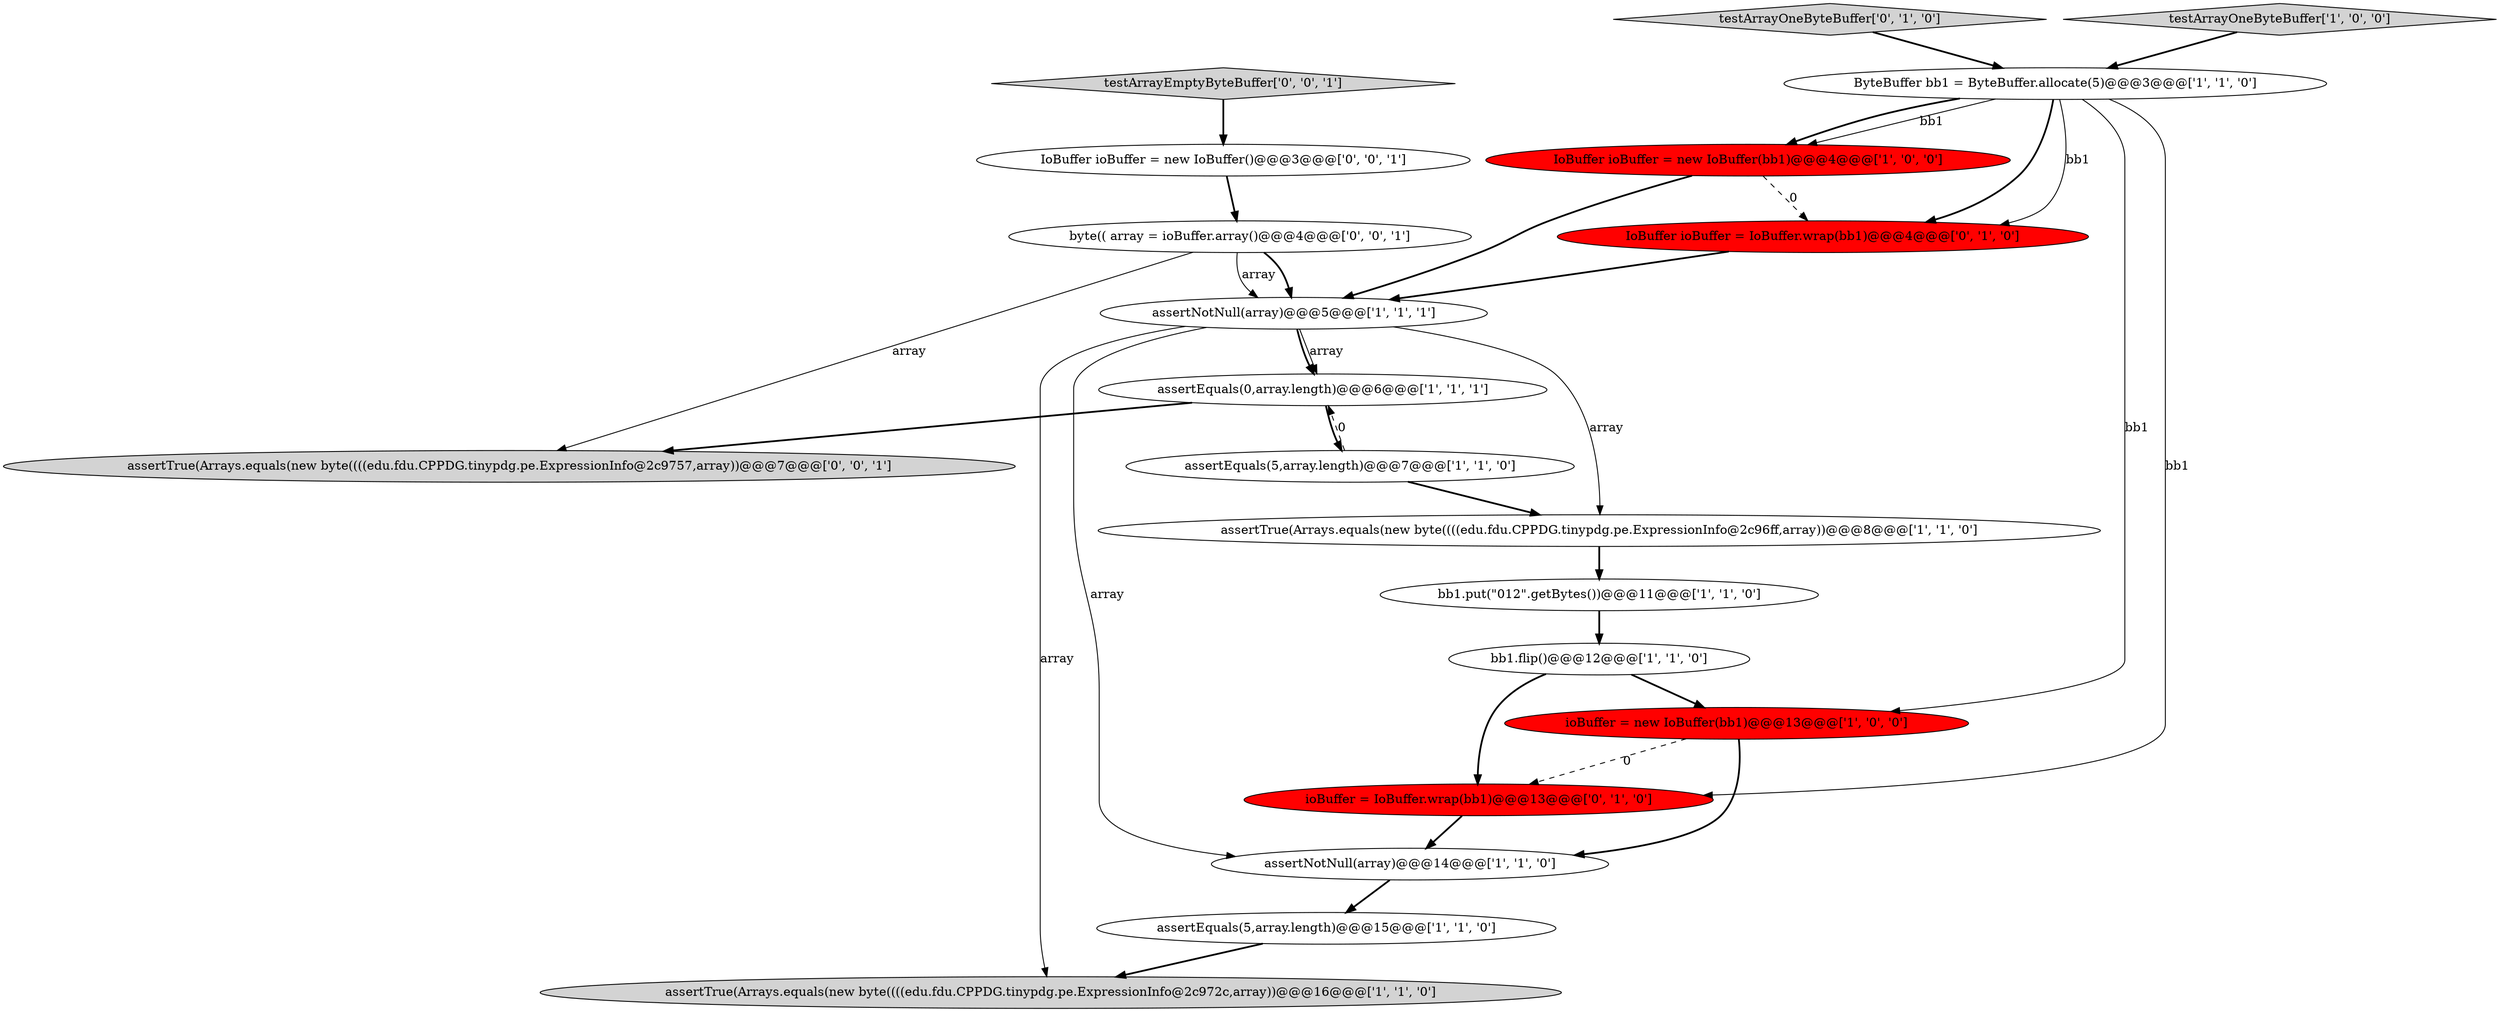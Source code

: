 digraph {
14 [style = filled, label = "IoBuffer ioBuffer = IoBuffer.wrap(bb1)@@@4@@@['0', '1', '0']", fillcolor = red, shape = ellipse image = "AAA1AAABBB2BBB"];
3 [style = filled, label = "assertEquals(0,array.length)@@@6@@@['1', '1', '1']", fillcolor = white, shape = ellipse image = "AAA0AAABBB1BBB"];
7 [style = filled, label = "assertTrue(Arrays.equals(new byte((((edu.fdu.CPPDG.tinypdg.pe.ExpressionInfo@2c96ff,array))@@@8@@@['1', '1', '0']", fillcolor = white, shape = ellipse image = "AAA0AAABBB1BBB"];
10 [style = filled, label = "IoBuffer ioBuffer = new IoBuffer(bb1)@@@4@@@['1', '0', '0']", fillcolor = red, shape = ellipse image = "AAA1AAABBB1BBB"];
19 [style = filled, label = "testArrayEmptyByteBuffer['0', '0', '1']", fillcolor = lightgray, shape = diamond image = "AAA0AAABBB3BBB"];
12 [style = filled, label = "assertNotNull(array)@@@14@@@['1', '1', '0']", fillcolor = white, shape = ellipse image = "AAA0AAABBB1BBB"];
9 [style = filled, label = "bb1.flip()@@@12@@@['1', '1', '0']", fillcolor = white, shape = ellipse image = "AAA0AAABBB1BBB"];
11 [style = filled, label = "assertEquals(5,array.length)@@@7@@@['1', '1', '0']", fillcolor = white, shape = ellipse image = "AAA0AAABBB1BBB"];
15 [style = filled, label = "testArrayOneByteBuffer['0', '1', '0']", fillcolor = lightgray, shape = diamond image = "AAA0AAABBB2BBB"];
18 [style = filled, label = "byte(( array = ioBuffer.array()@@@4@@@['0', '0', '1']", fillcolor = white, shape = ellipse image = "AAA0AAABBB3BBB"];
1 [style = filled, label = "ByteBuffer bb1 = ByteBuffer.allocate(5)@@@3@@@['1', '1', '0']", fillcolor = white, shape = ellipse image = "AAA0AAABBB1BBB"];
8 [style = filled, label = "testArrayOneByteBuffer['1', '0', '0']", fillcolor = lightgray, shape = diamond image = "AAA0AAABBB1BBB"];
16 [style = filled, label = "IoBuffer ioBuffer = new IoBuffer()@@@3@@@['0', '0', '1']", fillcolor = white, shape = ellipse image = "AAA0AAABBB3BBB"];
17 [style = filled, label = "assertTrue(Arrays.equals(new byte((((edu.fdu.CPPDG.tinypdg.pe.ExpressionInfo@2c9757,array))@@@7@@@['0', '0', '1']", fillcolor = lightgray, shape = ellipse image = "AAA0AAABBB3BBB"];
6 [style = filled, label = "assertTrue(Arrays.equals(new byte((((edu.fdu.CPPDG.tinypdg.pe.ExpressionInfo@2c972c,array))@@@16@@@['1', '1', '0']", fillcolor = lightgray, shape = ellipse image = "AAA0AAABBB1BBB"];
0 [style = filled, label = "bb1.put(\"012\".getBytes())@@@11@@@['1', '1', '0']", fillcolor = white, shape = ellipse image = "AAA0AAABBB1BBB"];
5 [style = filled, label = "ioBuffer = new IoBuffer(bb1)@@@13@@@['1', '0', '0']", fillcolor = red, shape = ellipse image = "AAA1AAABBB1BBB"];
13 [style = filled, label = "ioBuffer = IoBuffer.wrap(bb1)@@@13@@@['0', '1', '0']", fillcolor = red, shape = ellipse image = "AAA1AAABBB2BBB"];
4 [style = filled, label = "assertNotNull(array)@@@5@@@['1', '1', '1']", fillcolor = white, shape = ellipse image = "AAA0AAABBB1BBB"];
2 [style = filled, label = "assertEquals(5,array.length)@@@15@@@['1', '1', '0']", fillcolor = white, shape = ellipse image = "AAA0AAABBB1BBB"];
5->13 [style = dashed, label="0"];
1->5 [style = solid, label="bb1"];
4->3 [style = bold, label=""];
0->9 [style = bold, label=""];
16->18 [style = bold, label=""];
1->14 [style = solid, label="bb1"];
2->6 [style = bold, label=""];
3->11 [style = bold, label=""];
7->0 [style = bold, label=""];
4->12 [style = solid, label="array"];
4->7 [style = solid, label="array"];
19->16 [style = bold, label=""];
4->6 [style = solid, label="array"];
8->1 [style = bold, label=""];
1->13 [style = solid, label="bb1"];
11->3 [style = dashed, label="0"];
12->2 [style = bold, label=""];
14->4 [style = bold, label=""];
13->12 [style = bold, label=""];
18->4 [style = bold, label=""];
5->12 [style = bold, label=""];
1->10 [style = solid, label="bb1"];
10->4 [style = bold, label=""];
9->5 [style = bold, label=""];
9->13 [style = bold, label=""];
3->17 [style = bold, label=""];
1->14 [style = bold, label=""];
1->10 [style = bold, label=""];
18->4 [style = solid, label="array"];
10->14 [style = dashed, label="0"];
11->7 [style = bold, label=""];
18->17 [style = solid, label="array"];
4->3 [style = solid, label="array"];
15->1 [style = bold, label=""];
}
